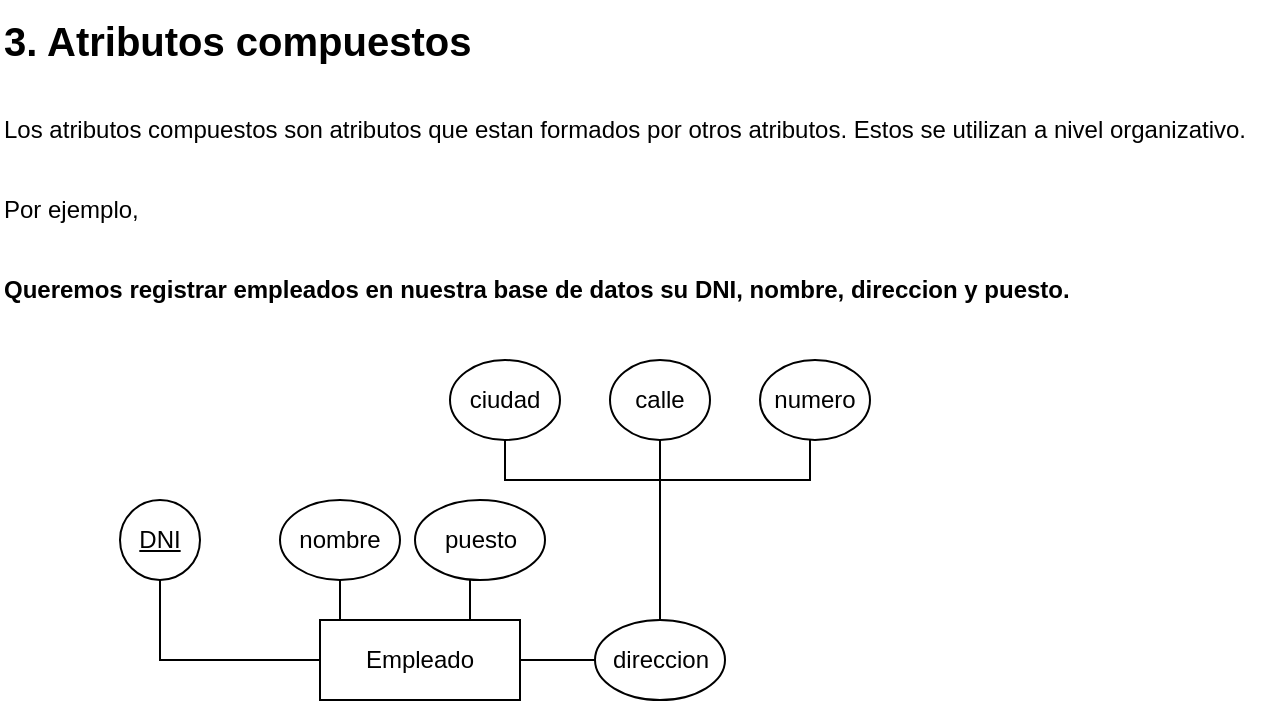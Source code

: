 <mxfile version="25.0.2">
  <diagram id="R2lEEEUBdFMjLlhIrx00" name="Page-1">
    <mxGraphModel dx="1434" dy="884" grid="1" gridSize="10" guides="1" tooltips="1" connect="1" arrows="1" fold="1" page="1" pageScale="1" pageWidth="850" pageHeight="1100" math="0" shadow="0" extFonts="Permanent Marker^https://fonts.googleapis.com/css?family=Permanent+Marker">
      <root>
        <mxCell id="0" />
        <mxCell id="1" parent="0" />
        <mxCell id="yc76Zshdd5sLVKrkEMl6-1" value="3&lt;span style=&quot;background-color: initial;&quot;&gt;. Atributos compuestos&lt;/span&gt;" style="text;html=1;align=left;verticalAlign=middle;resizable=0;points=[];autosize=1;strokeColor=none;fillColor=none;strokeWidth=0;fontSize=20;fontStyle=1" parent="1" vertex="1">
          <mxGeometry x="40" y="40" width="240" height="40" as="geometry" />
        </mxCell>
        <mxCell id="yc76Zshdd5sLVKrkEMl6-2" value="Los atributos compuestos son atributos que estan formados por otros atributos. Estos se utilizan a nivel organizativo." style="text;html=1;align=left;verticalAlign=middle;resizable=0;points=[];autosize=1;strokeColor=none;fillColor=none;" parent="1" vertex="1">
          <mxGeometry x="40" y="90" width="640" height="30" as="geometry" />
        </mxCell>
        <mxCell id="yc76Zshdd5sLVKrkEMl6-3" value="Queremos registrar empleados en nuestra base de datos su DNI, nombre, direccion y puesto." style="text;html=1;align=left;verticalAlign=middle;resizable=0;points=[];autosize=1;strokeColor=none;fillColor=none;fontStyle=1" parent="1" vertex="1">
          <mxGeometry x="40" y="170" width="520" height="30" as="geometry" />
        </mxCell>
        <mxCell id="yc76Zshdd5sLVKrkEMl6-4" value="Por ejemplo," style="text;html=1;align=left;verticalAlign=middle;resizable=0;points=[];autosize=1;strokeColor=none;fillColor=none;" parent="1" vertex="1">
          <mxGeometry x="40" y="130" width="90" height="30" as="geometry" />
        </mxCell>
        <mxCell id="yc76Zshdd5sLVKrkEMl6-5" value="Empleado" style="whiteSpace=wrap;html=1;align=center;" parent="1" vertex="1">
          <mxGeometry x="200" y="350" width="100" height="40" as="geometry" />
        </mxCell>
        <mxCell id="yc76Zshdd5sLVKrkEMl6-6" style="edgeStyle=orthogonalEdgeStyle;rounded=0;orthogonalLoop=1;jettySize=auto;html=1;endArrow=none;endFill=0;" parent="1" source="yc76Zshdd5sLVKrkEMl6-7" target="yc76Zshdd5sLVKrkEMl6-5" edge="1">
          <mxGeometry relative="1" as="geometry" />
        </mxCell>
        <mxCell id="yc76Zshdd5sLVKrkEMl6-7" value="nombre" style="ellipse;whiteSpace=wrap;html=1;align=center;" parent="1" vertex="1">
          <mxGeometry x="180" y="290" width="60" height="40" as="geometry" />
        </mxCell>
        <mxCell id="yc76Zshdd5sLVKrkEMl6-8" style="edgeStyle=orthogonalEdgeStyle;rounded=0;orthogonalLoop=1;jettySize=auto;html=1;entryX=0;entryY=0.5;entryDx=0;entryDy=0;endArrow=none;endFill=0;" parent="1" source="yc76Zshdd5sLVKrkEMl6-9" target="yc76Zshdd5sLVKrkEMl6-5" edge="1">
          <mxGeometry relative="1" as="geometry">
            <Array as="points">
              <mxPoint x="120" y="370" />
            </Array>
          </mxGeometry>
        </mxCell>
        <mxCell id="yc76Zshdd5sLVKrkEMl6-9" value="DNI" style="ellipse;whiteSpace=wrap;html=1;align=center;fontStyle=4;" parent="1" vertex="1">
          <mxGeometry x="100" y="290" width="40" height="40" as="geometry" />
        </mxCell>
        <mxCell id="yc76Zshdd5sLVKrkEMl6-10" style="edgeStyle=orthogonalEdgeStyle;rounded=0;orthogonalLoop=1;jettySize=auto;html=1;entryX=0.75;entryY=0;entryDx=0;entryDy=0;endArrow=none;endFill=0;" parent="1" source="yc76Zshdd5sLVKrkEMl6-11" target="yc76Zshdd5sLVKrkEMl6-5" edge="1">
          <mxGeometry relative="1" as="geometry">
            <Array as="points">
              <mxPoint x="275" y="340" />
              <mxPoint x="275" y="340" />
            </Array>
          </mxGeometry>
        </mxCell>
        <mxCell id="yc76Zshdd5sLVKrkEMl6-11" value="puesto" style="ellipse;whiteSpace=wrap;html=1;align=center;" parent="1" vertex="1">
          <mxGeometry x="247.5" y="290" width="65" height="40" as="geometry" />
        </mxCell>
        <mxCell id="yc76Zshdd5sLVKrkEMl6-12" style="edgeStyle=orthogonalEdgeStyle;rounded=0;orthogonalLoop=1;jettySize=auto;html=1;entryX=0.5;entryY=0;entryDx=0;entryDy=0;endArrow=none;endFill=0;" parent="1" source="yc76Zshdd5sLVKrkEMl6-13" target="yc76Zshdd5sLVKrkEMl6-19" edge="1">
          <mxGeometry relative="1" as="geometry">
            <Array as="points">
              <mxPoint x="370" y="250" />
              <mxPoint x="370" y="250" />
            </Array>
          </mxGeometry>
        </mxCell>
        <mxCell id="yc76Zshdd5sLVKrkEMl6-13" value="calle" style="ellipse;whiteSpace=wrap;html=1;align=center;" parent="1" vertex="1">
          <mxGeometry x="345" y="220" width="50" height="40" as="geometry" />
        </mxCell>
        <mxCell id="yc76Zshdd5sLVKrkEMl6-14" style="edgeStyle=orthogonalEdgeStyle;rounded=0;orthogonalLoop=1;jettySize=auto;html=1;entryX=0.5;entryY=0;entryDx=0;entryDy=0;endArrow=none;endFill=0;" parent="1" source="yc76Zshdd5sLVKrkEMl6-15" target="yc76Zshdd5sLVKrkEMl6-19" edge="1">
          <mxGeometry relative="1" as="geometry">
            <Array as="points">
              <mxPoint x="292" y="280" />
              <mxPoint x="370" y="280" />
            </Array>
          </mxGeometry>
        </mxCell>
        <mxCell id="yc76Zshdd5sLVKrkEMl6-15" value="ciudad" style="ellipse;whiteSpace=wrap;html=1;align=center;" parent="1" vertex="1">
          <mxGeometry x="265" y="220" width="55" height="40" as="geometry" />
        </mxCell>
        <mxCell id="yc76Zshdd5sLVKrkEMl6-16" style="edgeStyle=orthogonalEdgeStyle;rounded=0;orthogonalLoop=1;jettySize=auto;html=1;entryX=0.5;entryY=0;entryDx=0;entryDy=0;endArrow=none;endFill=0;" parent="1" source="yc76Zshdd5sLVKrkEMl6-17" target="yc76Zshdd5sLVKrkEMl6-19" edge="1">
          <mxGeometry relative="1" as="geometry">
            <Array as="points">
              <mxPoint x="445" y="280" />
              <mxPoint x="370" y="280" />
            </Array>
          </mxGeometry>
        </mxCell>
        <mxCell id="yc76Zshdd5sLVKrkEMl6-17" value="numero" style="ellipse;whiteSpace=wrap;html=1;align=center;" parent="1" vertex="1">
          <mxGeometry x="420" y="220" width="55" height="40" as="geometry" />
        </mxCell>
        <mxCell id="yc76Zshdd5sLVKrkEMl6-18" style="edgeStyle=orthogonalEdgeStyle;rounded=0;orthogonalLoop=1;jettySize=auto;html=1;endArrow=none;endFill=0;" parent="1" source="yc76Zshdd5sLVKrkEMl6-19" target="yc76Zshdd5sLVKrkEMl6-5" edge="1">
          <mxGeometry relative="1" as="geometry" />
        </mxCell>
        <mxCell id="yc76Zshdd5sLVKrkEMl6-19" value="direccion" style="ellipse;whiteSpace=wrap;html=1;align=center;" parent="1" vertex="1">
          <mxGeometry x="337.5" y="350" width="65" height="40" as="geometry" />
        </mxCell>
      </root>
    </mxGraphModel>
  </diagram>
</mxfile>
